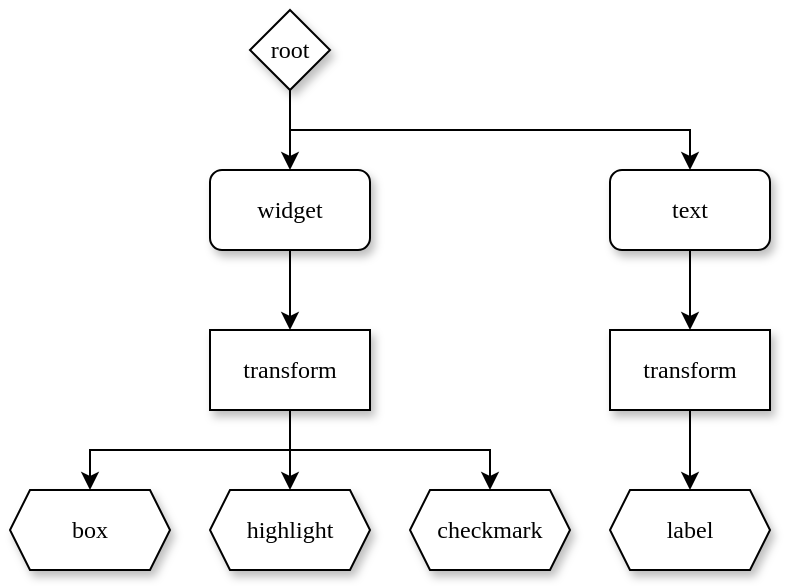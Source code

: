 <mxfile>
    <diagram id="cD52tqRjU22jmfu8s6Lm" name="Page-1">
        <mxGraphModel dx="1675" dy="438" grid="1" gridSize="10" guides="1" tooltips="1" connect="1" arrows="1" fold="1" page="1" pageScale="1" pageWidth="850" pageHeight="1100" math="0" shadow="0">
            <root>
                <mxCell id="0"/>
                <mxCell id="1" parent="0"/>
                <mxCell id="181" style="edgeStyle=none;html=1;entryX=0.5;entryY=0;entryDx=0;entryDy=0;fontFamily=Lucida Console;rounded=0;" parent="1" target="201" edge="1">
                    <mxGeometry relative="1" as="geometry">
                        <mxPoint y="220" as="sourcePoint"/>
                        <mxPoint x="-100" y="220" as="targetPoint"/>
                        <Array as="points">
                            <mxPoint x="-100" y="220"/>
                        </Array>
                    </mxGeometry>
                </mxCell>
                <mxCell id="182" style="edgeStyle=none;html=1;exitX=0.5;exitY=1;exitDx=0;exitDy=0;entryX=0.5;entryY=0;entryDx=0;entryDy=0;fontFamily=Lucida Console;" parent="1" source="174" target="202" edge="1">
                    <mxGeometry relative="1" as="geometry">
                        <mxPoint y="220" as="targetPoint"/>
                    </mxGeometry>
                </mxCell>
                <mxCell id="174" value="transform" style="rounded=0;whiteSpace=wrap;html=1;shadow=1;fontFamily=Lucida Console;" parent="1" vertex="1">
                    <mxGeometry x="-40" y="160" width="80" height="40" as="geometry"/>
                </mxCell>
                <mxCell id="183" style="edgeStyle=none;html=1;entryX=0.5;entryY=0;entryDx=0;entryDy=0;fontFamily=Lucida Console;rounded=0;" parent="1" target="203" edge="1">
                    <mxGeometry relative="1" as="geometry">
                        <mxPoint y="220" as="sourcePoint"/>
                        <mxPoint x="100" y="220" as="targetPoint"/>
                        <Array as="points">
                            <mxPoint x="100" y="220"/>
                        </Array>
                    </mxGeometry>
                </mxCell>
                <mxCell id="184" style="edgeStyle=none;html=1;exitX=0.5;exitY=1;exitDx=0;exitDy=0;entryX=0.5;entryY=0;entryDx=0;entryDy=0;fontFamily=Lucida Console;" parent="1" source="176" target="204" edge="1">
                    <mxGeometry relative="1" as="geometry">
                        <mxPoint x="200" y="220" as="targetPoint"/>
                    </mxGeometry>
                </mxCell>
                <mxCell id="176" value="transform" style="rounded=0;whiteSpace=wrap;html=1;shadow=1;fontFamily=Lucida Console;" parent="1" vertex="1">
                    <mxGeometry x="160" y="160" width="80" height="40" as="geometry"/>
                </mxCell>
                <mxCell id="189" style="edgeStyle=none;rounded=0;html=1;exitX=0.5;exitY=1;exitDx=0;exitDy=0;entryX=0.5;entryY=0;entryDx=0;entryDy=0;fontFamily=Lucida Console;" parent="1" source="197" target="174" edge="1">
                    <mxGeometry relative="1" as="geometry">
                        <mxPoint y="120" as="sourcePoint"/>
                        <Array as="points">
                            <mxPoint y="140"/>
                        </Array>
                    </mxGeometry>
                </mxCell>
                <mxCell id="192" style="edgeStyle=none;rounded=0;html=1;exitX=0.5;exitY=1;exitDx=0;exitDy=0;entryX=0.5;entryY=0;entryDx=0;entryDy=0;fontFamily=Lucida Console;" parent="1" source="198" target="176" edge="1">
                    <mxGeometry relative="1" as="geometry">
                        <mxPoint x="200" y="120" as="sourcePoint"/>
                    </mxGeometry>
                </mxCell>
                <mxCell id="199" style="edgeStyle=none;rounded=0;html=1;exitX=0.5;exitY=1;exitDx=0;exitDy=0;entryX=0.5;entryY=0;entryDx=0;entryDy=0;fontFamily=Lucida Console;" parent="1" source="194" target="197" edge="1">
                    <mxGeometry relative="1" as="geometry"/>
                </mxCell>
                <mxCell id="200" style="edgeStyle=none;rounded=0;html=1;exitX=0.5;exitY=1;exitDx=0;exitDy=0;entryX=0.5;entryY=0;entryDx=0;entryDy=0;fontFamily=Lucida Console;" parent="1" source="194" target="198" edge="1">
                    <mxGeometry relative="1" as="geometry">
                        <Array as="points">
                            <mxPoint y="60"/>
                            <mxPoint x="200" y="60"/>
                        </Array>
                    </mxGeometry>
                </mxCell>
                <mxCell id="194" value="root" style="rhombus;whiteSpace=wrap;html=1;shadow=1;fontFamily=Lucida Console;" parent="1" vertex="1">
                    <mxGeometry x="-20" width="40" height="40" as="geometry"/>
                </mxCell>
                <mxCell id="197" value="widget" style="rounded=1;whiteSpace=wrap;html=1;shadow=1;fontFamily=Lucida Console;" parent="1" vertex="1">
                    <mxGeometry x="-40" y="80" width="80" height="40" as="geometry"/>
                </mxCell>
                <mxCell id="198" value="text" style="rounded=1;whiteSpace=wrap;html=1;shadow=1;fontFamily=Lucida Console;" parent="1" vertex="1">
                    <mxGeometry x="160" y="80" width="80" height="40" as="geometry"/>
                </mxCell>
                <mxCell id="201" value="box" style="shape=hexagon;perimeter=hexagonPerimeter2;whiteSpace=wrap;html=1;fixedSize=1;fontFamily=Lucida Console;shadow=1;size=10;" vertex="1" parent="1">
                    <mxGeometry x="-140" y="240" width="80" height="40" as="geometry"/>
                </mxCell>
                <mxCell id="202" value="highlight" style="shape=hexagon;perimeter=hexagonPerimeter2;whiteSpace=wrap;html=1;fixedSize=1;fontFamily=Lucida Console;shadow=1;size=10;" vertex="1" parent="1">
                    <mxGeometry x="-40" y="240" width="80" height="40" as="geometry"/>
                </mxCell>
                <mxCell id="203" value="checkmark" style="shape=hexagon;perimeter=hexagonPerimeter2;whiteSpace=wrap;html=1;fixedSize=1;fontFamily=Lucida Console;shadow=1;size=10;" vertex="1" parent="1">
                    <mxGeometry x="60" y="240" width="80" height="40" as="geometry"/>
                </mxCell>
                <mxCell id="204" value="label" style="shape=hexagon;perimeter=hexagonPerimeter2;whiteSpace=wrap;html=1;fixedSize=1;fontFamily=Lucida Console;shadow=1;size=10;" vertex="1" parent="1">
                    <mxGeometry x="160" y="240" width="80" height="40" as="geometry"/>
                </mxCell>
            </root>
        </mxGraphModel>
    </diagram>
</mxfile>